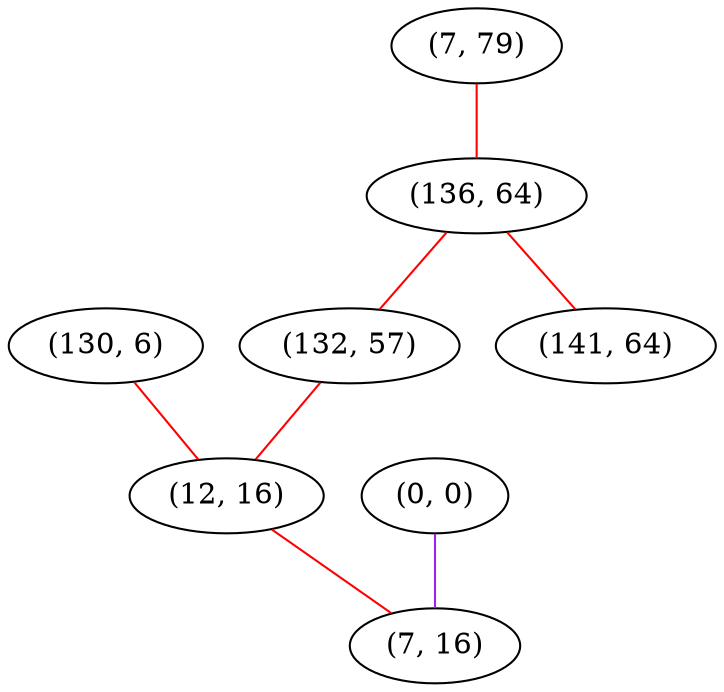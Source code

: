 graph "" {
"(130, 6)";
"(7, 79)";
"(136, 64)";
"(0, 0)";
"(132, 57)";
"(12, 16)";
"(7, 16)";
"(141, 64)";
"(130, 6)" -- "(12, 16)"  [color=red, key=0, weight=1];
"(7, 79)" -- "(136, 64)"  [color=red, key=0, weight=1];
"(136, 64)" -- "(132, 57)"  [color=red, key=0, weight=1];
"(136, 64)" -- "(141, 64)"  [color=red, key=0, weight=1];
"(0, 0)" -- "(7, 16)"  [color=purple, key=0, weight=4];
"(132, 57)" -- "(12, 16)"  [color=red, key=0, weight=1];
"(12, 16)" -- "(7, 16)"  [color=red, key=0, weight=1];
}
